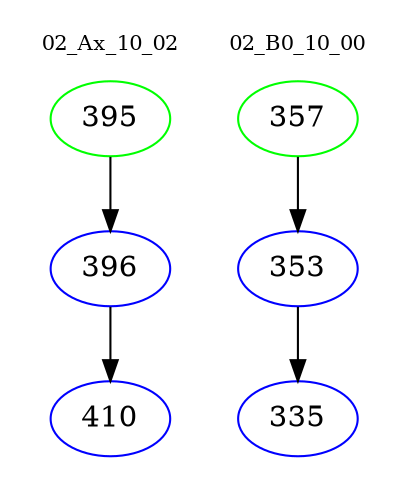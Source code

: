 digraph{
subgraph cluster_0 {
color = white
label = "02_Ax_10_02";
fontsize=10;
T0_395 [label="395", color="green"]
T0_395 -> T0_396 [color="black"]
T0_396 [label="396", color="blue"]
T0_396 -> T0_410 [color="black"]
T0_410 [label="410", color="blue"]
}
subgraph cluster_1 {
color = white
label = "02_B0_10_00";
fontsize=10;
T1_357 [label="357", color="green"]
T1_357 -> T1_353 [color="black"]
T1_353 [label="353", color="blue"]
T1_353 -> T1_335 [color="black"]
T1_335 [label="335", color="blue"]
}
}
